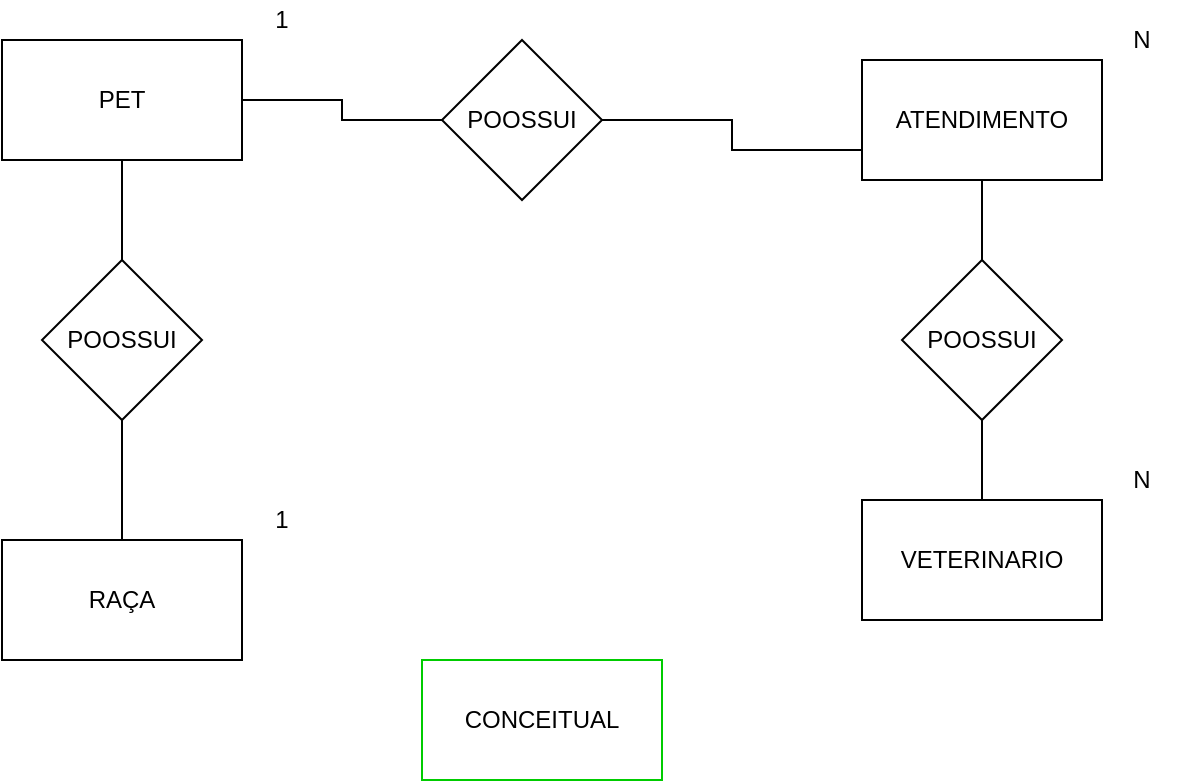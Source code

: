 <mxfile version="11.0.7" type="github"><diagram id="MBpASK5vAb5jt_q9OKNy" name="Conceitual"><mxGraphModel dx="942" dy="567" grid="1" gridSize="10" guides="1" tooltips="1" connect="1" arrows="1" fold="1" page="1" pageScale="1" pageWidth="827" pageHeight="1169" math="0" shadow="0"><root><mxCell id="0"/><mxCell id="1" parent="0"/><mxCell id="4yKczXG1KvcMy-yXwYdG-21" style="edgeStyle=orthogonalEdgeStyle;rounded=0;orthogonalLoop=1;jettySize=auto;html=1;exitX=1;exitY=0.5;exitDx=0;exitDy=0;entryX=0;entryY=0.5;entryDx=0;entryDy=0;endArrow=none;endFill=0;" edge="1" parent="1" source="4yKczXG1KvcMy-yXwYdG-1" target="4yKczXG1KvcMy-yXwYdG-15"><mxGeometry relative="1" as="geometry"/></mxCell><mxCell id="4yKczXG1KvcMy-yXwYdG-1" value="PET" style="rounded=0;whiteSpace=wrap;html=1;" vertex="1" parent="1"><mxGeometry x="170" y="80" width="120" height="60" as="geometry"/></mxCell><mxCell id="4yKczXG1KvcMy-yXwYdG-24" style="edgeStyle=orthogonalEdgeStyle;rounded=0;orthogonalLoop=1;jettySize=auto;html=1;exitX=0.5;exitY=0;exitDx=0;exitDy=0;endArrow=none;endFill=0;" edge="1" parent="1" source="4yKczXG1KvcMy-yXwYdG-2" target="4yKczXG1KvcMy-yXwYdG-12"><mxGeometry relative="1" as="geometry"/></mxCell><mxCell id="4yKczXG1KvcMy-yXwYdG-2" value="VETERINARIO" style="rounded=0;whiteSpace=wrap;html=1;" vertex="1" parent="1"><mxGeometry x="600" y="310" width="120" height="60" as="geometry"/></mxCell><mxCell id="4yKczXG1KvcMy-yXwYdG-25" style="edgeStyle=orthogonalEdgeStyle;rounded=0;orthogonalLoop=1;jettySize=auto;html=1;exitX=0.5;exitY=1;exitDx=0;exitDy=0;endArrow=none;endFill=0;" edge="1" parent="1" source="4yKczXG1KvcMy-yXwYdG-3" target="4yKczXG1KvcMy-yXwYdG-12"><mxGeometry relative="1" as="geometry"/></mxCell><mxCell id="4yKczXG1KvcMy-yXwYdG-3" value="ATENDIMENTO" style="rounded=0;whiteSpace=wrap;html=1;" vertex="1" parent="1"><mxGeometry x="600" y="90" width="120" height="60" as="geometry"/></mxCell><mxCell id="4yKczXG1KvcMy-yXwYdG-19" style="edgeStyle=orthogonalEdgeStyle;rounded=0;orthogonalLoop=1;jettySize=auto;html=1;exitX=0.5;exitY=0;exitDx=0;exitDy=0;endArrow=none;endFill=0;" edge="1" parent="1" source="4yKczXG1KvcMy-yXwYdG-4" target="4yKczXG1KvcMy-yXwYdG-1"><mxGeometry relative="1" as="geometry"/></mxCell><mxCell id="4yKczXG1KvcMy-yXwYdG-4" value="POOSSUI" style="rhombus;whiteSpace=wrap;html=1;" vertex="1" parent="1"><mxGeometry x="190" y="190" width="80" height="80" as="geometry"/></mxCell><mxCell id="4yKczXG1KvcMy-yXwYdG-5" value="1" style="text;html=1;strokeColor=none;fillColor=none;align=center;verticalAlign=middle;whiteSpace=wrap;rounded=0;" vertex="1" parent="1"><mxGeometry x="290" y="60" width="40" height="20" as="geometry"/></mxCell><mxCell id="4yKczXG1KvcMy-yXwYdG-6" value="N" style="text;html=1;strokeColor=none;fillColor=none;align=center;verticalAlign=middle;whiteSpace=wrap;rounded=0;" vertex="1" parent="1"><mxGeometry x="720" y="70" width="40" height="20" as="geometry"/></mxCell><mxCell id="4yKczXG1KvcMy-yXwYdG-8" value="N" style="text;html=1;strokeColor=none;fillColor=none;align=center;verticalAlign=middle;whiteSpace=wrap;rounded=0;" vertex="1" parent="1"><mxGeometry x="720" y="290" width="40" height="20" as="geometry"/></mxCell><mxCell id="4yKczXG1KvcMy-yXwYdG-18" style="edgeStyle=orthogonalEdgeStyle;rounded=0;orthogonalLoop=1;jettySize=auto;html=1;exitX=0.5;exitY=0;exitDx=0;exitDy=0;endArrow=none;endFill=0;" edge="1" parent="1" source="4yKczXG1KvcMy-yXwYdG-10" target="4yKczXG1KvcMy-yXwYdG-4"><mxGeometry relative="1" as="geometry"/></mxCell><mxCell id="4yKczXG1KvcMy-yXwYdG-10" value="RAÇA" style="rounded=0;whiteSpace=wrap;html=1;" vertex="1" parent="1"><mxGeometry x="170" y="330" width="120" height="60" as="geometry"/></mxCell><mxCell id="4yKczXG1KvcMy-yXwYdG-11" value="1" style="text;html=1;strokeColor=none;fillColor=none;align=center;verticalAlign=middle;whiteSpace=wrap;rounded=0;" vertex="1" parent="1"><mxGeometry x="290" y="310" width="40" height="20" as="geometry"/></mxCell><mxCell id="4yKczXG1KvcMy-yXwYdG-12" value="POOSSUI" style="rhombus;whiteSpace=wrap;html=1;" vertex="1" parent="1"><mxGeometry x="620" y="190" width="80" height="80" as="geometry"/></mxCell><mxCell id="4yKczXG1KvcMy-yXwYdG-22" style="edgeStyle=orthogonalEdgeStyle;rounded=0;orthogonalLoop=1;jettySize=auto;html=1;exitX=1;exitY=0.5;exitDx=0;exitDy=0;entryX=0;entryY=0.75;entryDx=0;entryDy=0;endArrow=none;endFill=0;" edge="1" parent="1" source="4yKczXG1KvcMy-yXwYdG-15" target="4yKczXG1KvcMy-yXwYdG-3"><mxGeometry relative="1" as="geometry"/></mxCell><mxCell id="4yKczXG1KvcMy-yXwYdG-15" value="POOSSUI" style="rhombus;whiteSpace=wrap;html=1;" vertex="1" parent="1"><mxGeometry x="390" y="80" width="80" height="80" as="geometry"/></mxCell><mxCell id="4yKczXG1KvcMy-yXwYdG-26" value="CONCEITUAL" style="rounded=0;whiteSpace=wrap;html=1;strokeColor=#00CC00;" vertex="1" parent="1"><mxGeometry x="380" y="390" width="120" height="60" as="geometry"/></mxCell></root></mxGraphModel></diagram><diagram id="M0OJ6I5kachYXQowWsuS" name="Logico"><mxGraphModel dx="942" dy="616" grid="1" gridSize="10" guides="1" tooltips="1" connect="1" arrows="1" fold="1" page="1" pageScale="1" pageWidth="827" pageHeight="1169" math="0" shadow="0"><root><mxCell id="kPzSkv8Wk14IR1ST5AyG-0"/><mxCell id="kPzSkv8Wk14IR1ST5AyG-1" parent="kPzSkv8Wk14IR1ST5AyG-0"/><mxCell id="ea7Hrpjtb6wowgCT8ZcX-0" value="PET" style="swimlane;fontStyle=0;childLayout=stackLayout;horizontal=1;startSize=26;fillColor=#e0e0e0;horizontalStack=0;resizeParent=1;resizeParentMax=0;resizeLast=0;collapsible=1;marginBottom=0;swimlaneFillColor=#ffffff;align=center;fontSize=14;strokeColor=#00CC00;" vertex="1" parent="kPzSkv8Wk14IR1ST5AyG-1"><mxGeometry x="20" y="20" width="160" height="190" as="geometry"/></mxCell><mxCell id="ea7Hrpjtb6wowgCT8ZcX-1" value="IdPet: int" style="shape=partialRectangle;top=0;left=0;right=0;bottom=1;align=left;verticalAlign=middle;fillColor=none;spacingLeft=34;spacingRight=4;overflow=hidden;rotatable=0;points=[[0,0.5],[1,0.5]];portConstraint=eastwest;dropTarget=0;fontStyle=5;fontSize=12;" vertex="1" parent="ea7Hrpjtb6wowgCT8ZcX-0"><mxGeometry y="26" width="160" height="30" as="geometry"/></mxCell><mxCell id="ea7Hrpjtb6wowgCT8ZcX-2" value="PK" style="shape=partialRectangle;top=0;left=0;bottom=0;fillColor=none;align=left;verticalAlign=middle;spacingLeft=4;spacingRight=4;overflow=hidden;rotatable=0;points=[];portConstraint=eastwest;part=1;fontSize=12;" vertex="1" connectable="0" parent="ea7Hrpjtb6wowgCT8ZcX-1"><mxGeometry width="30" height="30" as="geometry"/></mxCell><mxCell id="ea7Hrpjtb6wowgCT8ZcX-3" value="Nome: string" style="shape=partialRectangle;top=0;left=0;right=0;bottom=0;align=left;verticalAlign=top;fillColor=none;spacingLeft=34;spacingRight=4;overflow=hidden;rotatable=0;points=[[0,0.5],[1,0.5]];portConstraint=eastwest;dropTarget=0;fontSize=12;" vertex="1" parent="ea7Hrpjtb6wowgCT8ZcX-0"><mxGeometry y="56" width="160" height="26" as="geometry"/></mxCell><mxCell id="ea7Hrpjtb6wowgCT8ZcX-4" value="" style="shape=partialRectangle;top=0;left=0;bottom=0;fillColor=none;align=left;verticalAlign=top;spacingLeft=4;spacingRight=4;overflow=hidden;rotatable=0;points=[];portConstraint=eastwest;part=1;fontSize=12;" vertex="1" connectable="0" parent="ea7Hrpjtb6wowgCT8ZcX-3"><mxGeometry width="30" height="26" as="geometry"/></mxCell><mxCell id="ea7Hrpjtb6wowgCT8ZcX-5" value="DataNas.: DateTime" style="shape=partialRectangle;top=0;left=0;right=0;bottom=0;align=left;verticalAlign=top;fillColor=none;spacingLeft=34;spacingRight=4;overflow=hidden;rotatable=0;points=[[0,0.5],[1,0.5]];portConstraint=eastwest;dropTarget=0;fontSize=12;" vertex="1" parent="ea7Hrpjtb6wowgCT8ZcX-0"><mxGeometry y="82" width="160" height="26" as="geometry"/></mxCell><mxCell id="ea7Hrpjtb6wowgCT8ZcX-6" value="" style="shape=partialRectangle;top=0;left=0;bottom=0;fillColor=none;align=left;verticalAlign=top;spacingLeft=4;spacingRight=4;overflow=hidden;rotatable=0;points=[];portConstraint=eastwest;part=1;fontSize=12;" vertex="1" connectable="0" parent="ea7Hrpjtb6wowgCT8ZcX-5"><mxGeometry width="30" height="26" as="geometry"/></mxCell><mxCell id="ea7Hrpjtb6wowgCT8ZcX-7" value="Dono: string" style="shape=partialRectangle;top=0;left=0;right=0;bottom=0;align=left;verticalAlign=top;fillColor=none;spacingLeft=34;spacingRight=4;overflow=hidden;rotatable=0;points=[[0,0.5],[1,0.5]];portConstraint=eastwest;dropTarget=0;fontSize=12;" vertex="1" parent="ea7Hrpjtb6wowgCT8ZcX-0"><mxGeometry y="108" width="160" height="72" as="geometry"/></mxCell><mxCell id="ea7Hrpjtb6wowgCT8ZcX-8" value="" style="shape=partialRectangle;top=0;left=0;bottom=0;fillColor=none;align=left;verticalAlign=top;spacingLeft=4;spacingRight=4;overflow=hidden;rotatable=0;points=[];portConstraint=eastwest;part=1;fontSize=12;" vertex="1" connectable="0" parent="ea7Hrpjtb6wowgCT8ZcX-7"><mxGeometry width="30" height="72" as="geometry"/></mxCell><mxCell id="ea7Hrpjtb6wowgCT8ZcX-9" value="" style="shape=partialRectangle;top=0;left=0;right=0;bottom=0;align=left;verticalAlign=top;fillColor=none;spacingLeft=34;spacingRight=4;overflow=hidden;rotatable=0;points=[[0,0.5],[1,0.5]];portConstraint=eastwest;dropTarget=0;fontSize=12;" vertex="1" parent="ea7Hrpjtb6wowgCT8ZcX-0"><mxGeometry y="180" width="160" height="10" as="geometry"/></mxCell><mxCell id="ea7Hrpjtb6wowgCT8ZcX-10" value="" style="shape=partialRectangle;top=0;left=0;bottom=0;fillColor=none;align=left;verticalAlign=top;spacingLeft=4;spacingRight=4;overflow=hidden;rotatable=0;points=[];portConstraint=eastwest;part=1;fontSize=12;" vertex="1" connectable="0" parent="ea7Hrpjtb6wowgCT8ZcX-9"><mxGeometry width="30" height="10" as="geometry"/></mxCell><mxCell id="ea7Hrpjtb6wowgCT8ZcX-22" value="VET" style="swimlane;fontStyle=0;childLayout=stackLayout;horizontal=1;startSize=26;fillColor=#e0e0e0;horizontalStack=0;resizeParent=1;resizeParentMax=0;resizeLast=0;collapsible=1;marginBottom=0;swimlaneFillColor=#ffffff;align=center;fontSize=14;strokeColor=#00CC00;" vertex="1" parent="kPzSkv8Wk14IR1ST5AyG-1"><mxGeometry x="20" y="230" width="160" height="144" as="geometry"/></mxCell><mxCell id="ea7Hrpjtb6wowgCT8ZcX-23" value="IdVet: int" style="shape=partialRectangle;top=0;left=0;right=0;bottom=1;align=left;verticalAlign=middle;fillColor=none;spacingLeft=34;spacingRight=4;overflow=hidden;rotatable=0;points=[[0,0.5],[1,0.5]];portConstraint=eastwest;dropTarget=0;fontStyle=5;fontSize=12;" vertex="1" parent="ea7Hrpjtb6wowgCT8ZcX-22"><mxGeometry y="26" width="160" height="30" as="geometry"/></mxCell><mxCell id="ea7Hrpjtb6wowgCT8ZcX-24" value="PK" style="shape=partialRectangle;top=0;left=0;bottom=0;fillColor=none;align=left;verticalAlign=middle;spacingLeft=4;spacingRight=4;overflow=hidden;rotatable=0;points=[];portConstraint=eastwest;part=1;fontSize=12;" vertex="1" connectable="0" parent="ea7Hrpjtb6wowgCT8ZcX-23"><mxGeometry width="30" height="30" as="geometry"/></mxCell><mxCell id="ea7Hrpjtb6wowgCT8ZcX-25" value="Nome: s " style="shape=partialRectangle;top=0;left=0;right=0;bottom=0;align=left;verticalAlign=top;fillColor=none;spacingLeft=34;spacingRight=4;overflow=hidden;rotatable=0;points=[[0,0.5],[1,0.5]];portConstraint=eastwest;dropTarget=0;fontSize=12;" vertex="1" parent="ea7Hrpjtb6wowgCT8ZcX-22"><mxGeometry y="56" width="160" height="26" as="geometry"/></mxCell><mxCell id="ea7Hrpjtb6wowgCT8ZcX-26" value="" style="shape=partialRectangle;top=0;left=0;bottom=0;fillColor=none;align=left;verticalAlign=top;spacingLeft=4;spacingRight=4;overflow=hidden;rotatable=0;points=[];portConstraint=eastwest;part=1;fontSize=12;" vertex="1" connectable="0" parent="ea7Hrpjtb6wowgCT8ZcX-25"><mxGeometry width="30" height="26" as="geometry"/></mxCell><mxCell id="ea7Hrpjtb6wowgCT8ZcX-27" value="row 2" style="shape=partialRectangle;top=0;left=0;right=0;bottom=0;align=left;verticalAlign=top;fillColor=none;spacingLeft=34;spacingRight=4;overflow=hidden;rotatable=0;points=[[0,0.5],[1,0.5]];portConstraint=eastwest;dropTarget=0;fontSize=12;" vertex="1" parent="ea7Hrpjtb6wowgCT8ZcX-22"><mxGeometry y="82" width="160" height="26" as="geometry"/></mxCell><mxCell id="ea7Hrpjtb6wowgCT8ZcX-28" value="" style="shape=partialRectangle;top=0;left=0;bottom=0;fillColor=none;align=left;verticalAlign=top;spacingLeft=4;spacingRight=4;overflow=hidden;rotatable=0;points=[];portConstraint=eastwest;part=1;fontSize=12;" vertex="1" connectable="0" parent="ea7Hrpjtb6wowgCT8ZcX-27"><mxGeometry width="30" height="26" as="geometry"/></mxCell><mxCell id="ea7Hrpjtb6wowgCT8ZcX-29" value="row 3" style="shape=partialRectangle;top=0;left=0;right=0;bottom=0;align=left;verticalAlign=top;fillColor=none;spacingLeft=34;spacingRight=4;overflow=hidden;rotatable=0;points=[[0,0.5],[1,0.5]];portConstraint=eastwest;dropTarget=0;fontSize=12;" vertex="1" parent="ea7Hrpjtb6wowgCT8ZcX-22"><mxGeometry y="108" width="160" height="26" as="geometry"/></mxCell><mxCell id="ea7Hrpjtb6wowgCT8ZcX-30" value="" style="shape=partialRectangle;top=0;left=0;bottom=0;fillColor=none;align=left;verticalAlign=top;spacingLeft=4;spacingRight=4;overflow=hidden;rotatable=0;points=[];portConstraint=eastwest;part=1;fontSize=12;" vertex="1" connectable="0" parent="ea7Hrpjtb6wowgCT8ZcX-29"><mxGeometry width="30" height="26" as="geometry"/></mxCell><mxCell id="ea7Hrpjtb6wowgCT8ZcX-31" value="" style="shape=partialRectangle;top=0;left=0;right=0;bottom=0;align=left;verticalAlign=top;fillColor=none;spacingLeft=34;spacingRight=4;overflow=hidden;rotatable=0;points=[[0,0.5],[1,0.5]];portConstraint=eastwest;dropTarget=0;fontSize=12;" vertex="1" parent="ea7Hrpjtb6wowgCT8ZcX-22"><mxGeometry y="134" width="160" height="10" as="geometry"/></mxCell><mxCell id="ea7Hrpjtb6wowgCT8ZcX-32" value="" style="shape=partialRectangle;top=0;left=0;bottom=0;fillColor=none;align=left;verticalAlign=top;spacingLeft=4;spacingRight=4;overflow=hidden;rotatable=0;points=[];portConstraint=eastwest;part=1;fontSize=12;" vertex="1" connectable="0" parent="ea7Hrpjtb6wowgCT8ZcX-31"><mxGeometry width="30" height="10" as="geometry"/></mxCell></root></mxGraphModel></diagram></mxfile>